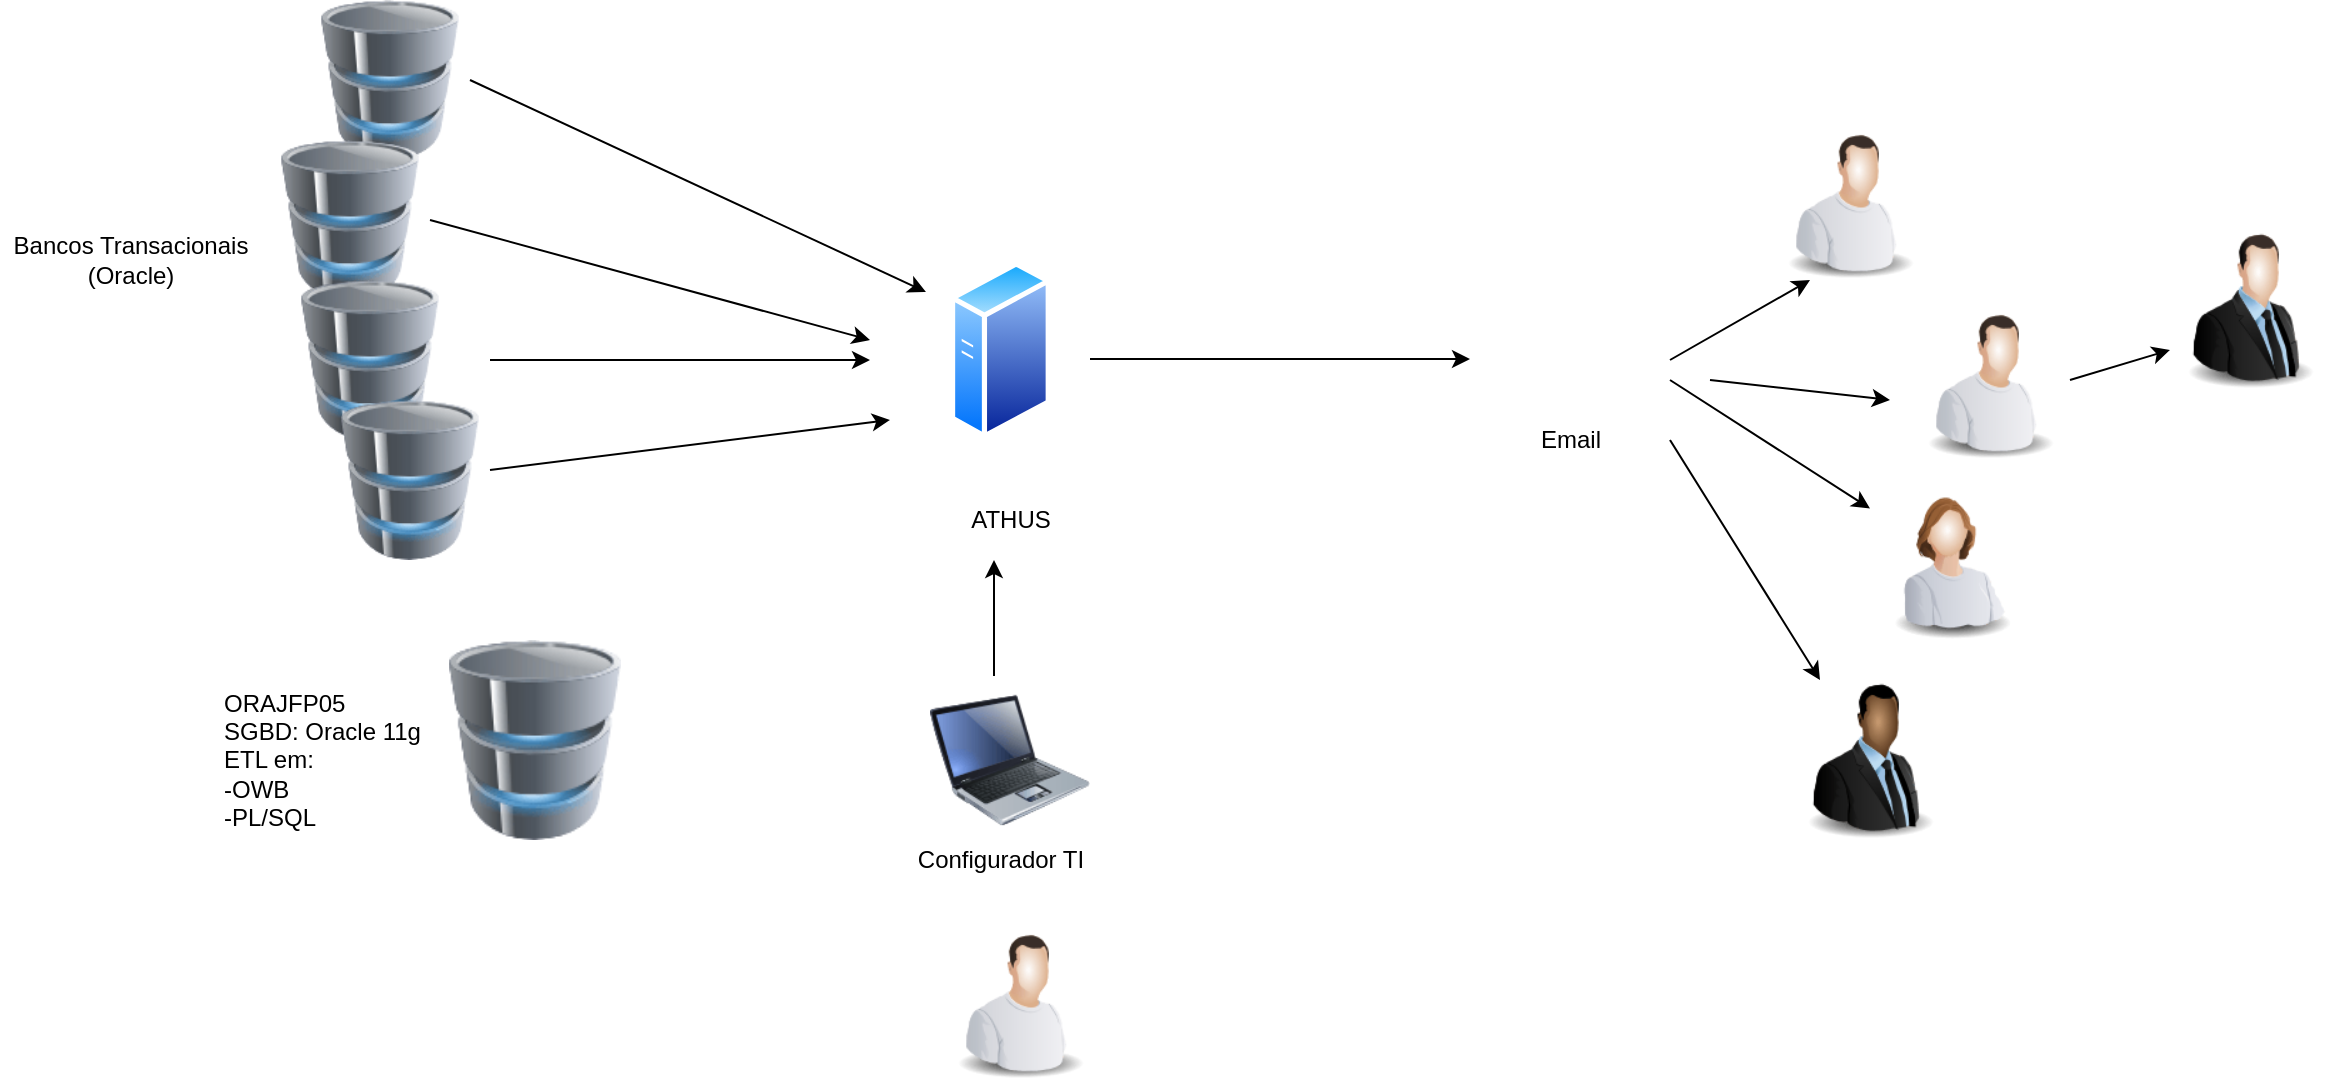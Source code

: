 <mxfile version="13.5.3" type="github"><diagram id="inYkrisZdpCWvH0mylS8" name="Page-1"><mxGraphModel dx="1422" dy="794" grid="1" gridSize="10" guides="1" tooltips="1" connect="1" arrows="1" fold="1" page="1" pageScale="1" pageWidth="827" pageHeight="1169" math="0" shadow="0"><root><mxCell id="0"/><mxCell id="1" parent="0"/><mxCell id="4Zabpoj7PgC8b4IljEoc-2" value="" style="image;html=1;labelBackgroundColor=#ffffff;image=img/lib/clip_art/people/Worker_Man_128x128.png" parent="1" vertex="1"><mxGeometry x="890" y="160" width="80" height="80" as="geometry"/></mxCell><mxCell id="4Zabpoj7PgC8b4IljEoc-3" value="" style="image;html=1;labelBackgroundColor=#ffffff;image=img/lib/clip_art/people/Suit_Man_128x128.png" parent="1" vertex="1"><mxGeometry x="1090" y="215" width="80" height="80" as="geometry"/></mxCell><mxCell id="4Zabpoj7PgC8b4IljEoc-4" value="" style="image;html=1;labelBackgroundColor=#ffffff;image=img/lib/clip_art/people/Suit_Man_Black_128x128.png" parent="1" vertex="1"><mxGeometry x="900" y="440" width="80" height="80" as="geometry"/></mxCell><mxCell id="4Zabpoj7PgC8b4IljEoc-5" value="" style="image;html=1;labelBackgroundColor=#ffffff;image=img/lib/clip_art/computers/Database_128x128.png" parent="1" vertex="1"><mxGeometry x="160" y="100" width="80" height="80" as="geometry"/></mxCell><mxCell id="4Zabpoj7PgC8b4IljEoc-6" value="" style="image;html=1;labelBackgroundColor=#ffffff;image=img/lib/clip_art/computers/Database_128x128.png" parent="1" vertex="1"><mxGeometry x="140" y="170" width="80" height="80" as="geometry"/></mxCell><mxCell id="4Zabpoj7PgC8b4IljEoc-7" value="" style="image;html=1;labelBackgroundColor=#ffffff;image=img/lib/clip_art/computers/Database_128x128.png" parent="1" vertex="1"><mxGeometry x="150" y="240" width="80" height="80" as="geometry"/></mxCell><mxCell id="4Zabpoj7PgC8b4IljEoc-8" value="" style="image;html=1;labelBackgroundColor=#ffffff;image=img/lib/clip_art/computers/Database_128x128.png" parent="1" vertex="1"><mxGeometry x="170" y="300" width="80" height="80" as="geometry"/></mxCell><mxCell id="4Zabpoj7PgC8b4IljEoc-9" value="" style="image;html=1;labelBackgroundColor=#ffffff;image=img/lib/clip_art/computers/Database_128x128.png" parent="1" vertex="1"><mxGeometry x="225" y="420" width="95" height="100" as="geometry"/></mxCell><mxCell id="YMRhmF-9sDAdHVnkn950-1" value="ORAJFP05&lt;br&gt;SGBD: Oracle 11g&lt;br&gt;ETL em:&lt;br&gt;-OWB&lt;br&gt;-PL/SQL" style="text;html=1;resizable=0;autosize=1;align=left;verticalAlign=middle;points=[];fillColor=none;strokeColor=none;rounded=0;textDirection=ltr;" parent="1" vertex="1"><mxGeometry x="115" y="440" width="110" height="80" as="geometry"/></mxCell><mxCell id="YMRhmF-9sDAdHVnkn950-8" value="" style="image;html=1;labelBackgroundColor=#ffffff;image=img/lib/clip_art/computers/Laptop_128x128.png;align=left;" parent="1" vertex="1"><mxGeometry x="470" y="440" width="80" height="80" as="geometry"/></mxCell><mxCell id="YMRhmF-9sDAdHVnkn950-10" value="Email" style="text;html=1;resizable=0;autosize=1;align=center;verticalAlign=middle;points=[];fillColor=none;strokeColor=none;rounded=0;" parent="1" vertex="1"><mxGeometry x="765" y="310" width="50" height="20" as="geometry"/></mxCell><mxCell id="YMRhmF-9sDAdHVnkn950-11" value="" style="image;html=1;labelBackgroundColor=#ffffff;image=img/lib/clip_art/people/Worker_Man_128x128.png" parent="1" vertex="1"><mxGeometry x="960" y="250" width="80" height="80" as="geometry"/></mxCell><mxCell id="YMRhmF-9sDAdHVnkn950-12" value="" style="image;html=1;labelBackgroundColor=#ffffff;image=img/lib/clip_art/people/Worker_Woman_128x128.png;align=left;" parent="1" vertex="1"><mxGeometry x="940" y="340" width="80" height="80" as="geometry"/></mxCell><mxCell id="YMRhmF-9sDAdHVnkn950-58" value="Bancos Transacionais&lt;br&gt;(Oracle)" style="text;html=1;resizable=0;autosize=1;align=center;verticalAlign=middle;points=[];fillColor=none;strokeColor=none;rounded=0;" parent="1" vertex="1"><mxGeometry x="5" y="215" width="130" height="30" as="geometry"/></mxCell><mxCell id="TMsFoID1ObH95qxMyRnb-2" value="" style="endArrow=classic;html=1;" parent="1" edge="1"><mxGeometry width="50" height="50" relative="1" as="geometry"><mxPoint x="250" y="280" as="sourcePoint"/><mxPoint x="440" y="280" as="targetPoint"/></mxGeometry></mxCell><mxCell id="TMsFoID1ObH95qxMyRnb-3" value="" style="endArrow=classic;html=1;" parent="1" edge="1"><mxGeometry width="50" height="50" relative="1" as="geometry"><mxPoint x="550" y="279.5" as="sourcePoint"/><mxPoint x="740" y="279.5" as="targetPoint"/></mxGeometry></mxCell><mxCell id="TMsFoID1ObH95qxMyRnb-4" value="ATHUS" style="text;html=1;resizable=0;autosize=1;align=center;verticalAlign=middle;points=[];fillColor=none;strokeColor=none;rounded=0;" parent="1" vertex="1"><mxGeometry x="480" y="350" width="60" height="20" as="geometry"/></mxCell><mxCell id="TMsFoID1ObH95qxMyRnb-5" value="" style="endArrow=classic;html=1;exitX=1;exitY=0.5;exitDx=0;exitDy=0;entryX=-0.024;entryY=0.176;entryDx=0;entryDy=0;entryPerimeter=0;" parent="1" source="4Zabpoj7PgC8b4IljEoc-5" edge="1"><mxGeometry width="50" height="50" relative="1" as="geometry"><mxPoint x="260" y="290" as="sourcePoint"/><mxPoint x="467.984" y="245.98" as="targetPoint"/></mxGeometry></mxCell><mxCell id="TMsFoID1ObH95qxMyRnb-6" value="" style="endArrow=classic;html=1;exitX=1;exitY=0.5;exitDx=0;exitDy=0;" parent="1" source="4Zabpoj7PgC8b4IljEoc-6" edge="1"><mxGeometry width="50" height="50" relative="1" as="geometry"><mxPoint x="270" y="300" as="sourcePoint"/><mxPoint x="440" y="270" as="targetPoint"/></mxGeometry></mxCell><mxCell id="TMsFoID1ObH95qxMyRnb-7" value="" style="endArrow=classic;html=1;" parent="1" source="4Zabpoj7PgC8b4IljEoc-8" edge="1"><mxGeometry width="50" height="50" relative="1" as="geometry"><mxPoint x="280" y="310" as="sourcePoint"/><mxPoint x="450" y="310" as="targetPoint"/></mxGeometry></mxCell><mxCell id="TMsFoID1ObH95qxMyRnb-8" value="" style="endArrow=classic;html=1;exitX=0.4;exitY=-0.025;exitDx=0;exitDy=0;exitPerimeter=0;" parent="1" edge="1" source="YMRhmF-9sDAdHVnkn950-8"><mxGeometry width="50" height="50" relative="1" as="geometry"><mxPoint x="490" y="440" as="sourcePoint"/><mxPoint x="502" y="380" as="targetPoint"/></mxGeometry></mxCell><mxCell id="TMsFoID1ObH95qxMyRnb-10" value="" style="endArrow=classic;html=1;" parent="1" target="4Zabpoj7PgC8b4IljEoc-4" edge="1"><mxGeometry width="50" height="50" relative="1" as="geometry"><mxPoint x="840" y="320" as="sourcePoint"/><mxPoint x="998" y="436" as="targetPoint"/></mxGeometry></mxCell><mxCell id="TMsFoID1ObH95qxMyRnb-11" value="" style="endArrow=classic;html=1;" parent="1" target="YMRhmF-9sDAdHVnkn950-12" edge="1"><mxGeometry width="50" height="50" relative="1" as="geometry"><mxPoint x="840" y="290" as="sourcePoint"/><mxPoint x="925" y="450" as="targetPoint"/></mxGeometry></mxCell><mxCell id="TMsFoID1ObH95qxMyRnb-12" value="" style="endArrow=classic;html=1;entryX=0.25;entryY=1;entryDx=0;entryDy=0;" parent="1" target="4Zabpoj7PgC8b4IljEoc-2" edge="1"><mxGeometry width="50" height="50" relative="1" as="geometry"><mxPoint x="840" y="280" as="sourcePoint"/><mxPoint x="935" y="460" as="targetPoint"/></mxGeometry></mxCell><mxCell id="TMsFoID1ObH95qxMyRnb-13" value="" style="endArrow=classic;html=1;" parent="1" edge="1"><mxGeometry width="50" height="50" relative="1" as="geometry"><mxPoint x="860" y="290" as="sourcePoint"/><mxPoint x="950" y="300" as="targetPoint"/></mxGeometry></mxCell><mxCell id="TMsFoID1ObH95qxMyRnb-14" value="" style="endArrow=classic;html=1;exitX=1;exitY=0.5;exitDx=0;exitDy=0;entryX=0;entryY=0.75;entryDx=0;entryDy=0;" parent="1" source="YMRhmF-9sDAdHVnkn950-11" target="4Zabpoj7PgC8b4IljEoc-3" edge="1"><mxGeometry width="50" height="50" relative="1" as="geometry"><mxPoint x="880" y="360" as="sourcePoint"/><mxPoint x="955" y="480" as="targetPoint"/></mxGeometry></mxCell><mxCell id="TMsFoID1ObH95qxMyRnb-15" value="" style="aspect=fixed;perimeter=ellipsePerimeter;html=1;align=center;shadow=0;dashed=0;spacingTop=3;image;image=img/lib/active_directory/generic_server.svg;" parent="1" vertex="1"><mxGeometry x="480" y="230" width="50.4" height="90" as="geometry"/></mxCell><mxCell id="2-WSooZA1iugDknJe4Su-1" value="Configurador TI" style="text;html=1;resizable=0;autosize=1;align=center;verticalAlign=middle;points=[];fillColor=none;strokeColor=none;rounded=0;" vertex="1" parent="1"><mxGeometry x="455" y="520" width="100" height="20" as="geometry"/></mxCell><mxCell id="2-WSooZA1iugDknJe4Su-2" value="" style="image;html=1;labelBackgroundColor=#ffffff;image=img/lib/clip_art/people/Worker_Man_128x128.png" vertex="1" parent="1"><mxGeometry x="475" y="560" width="80" height="80" as="geometry"/></mxCell></root></mxGraphModel></diagram></mxfile>